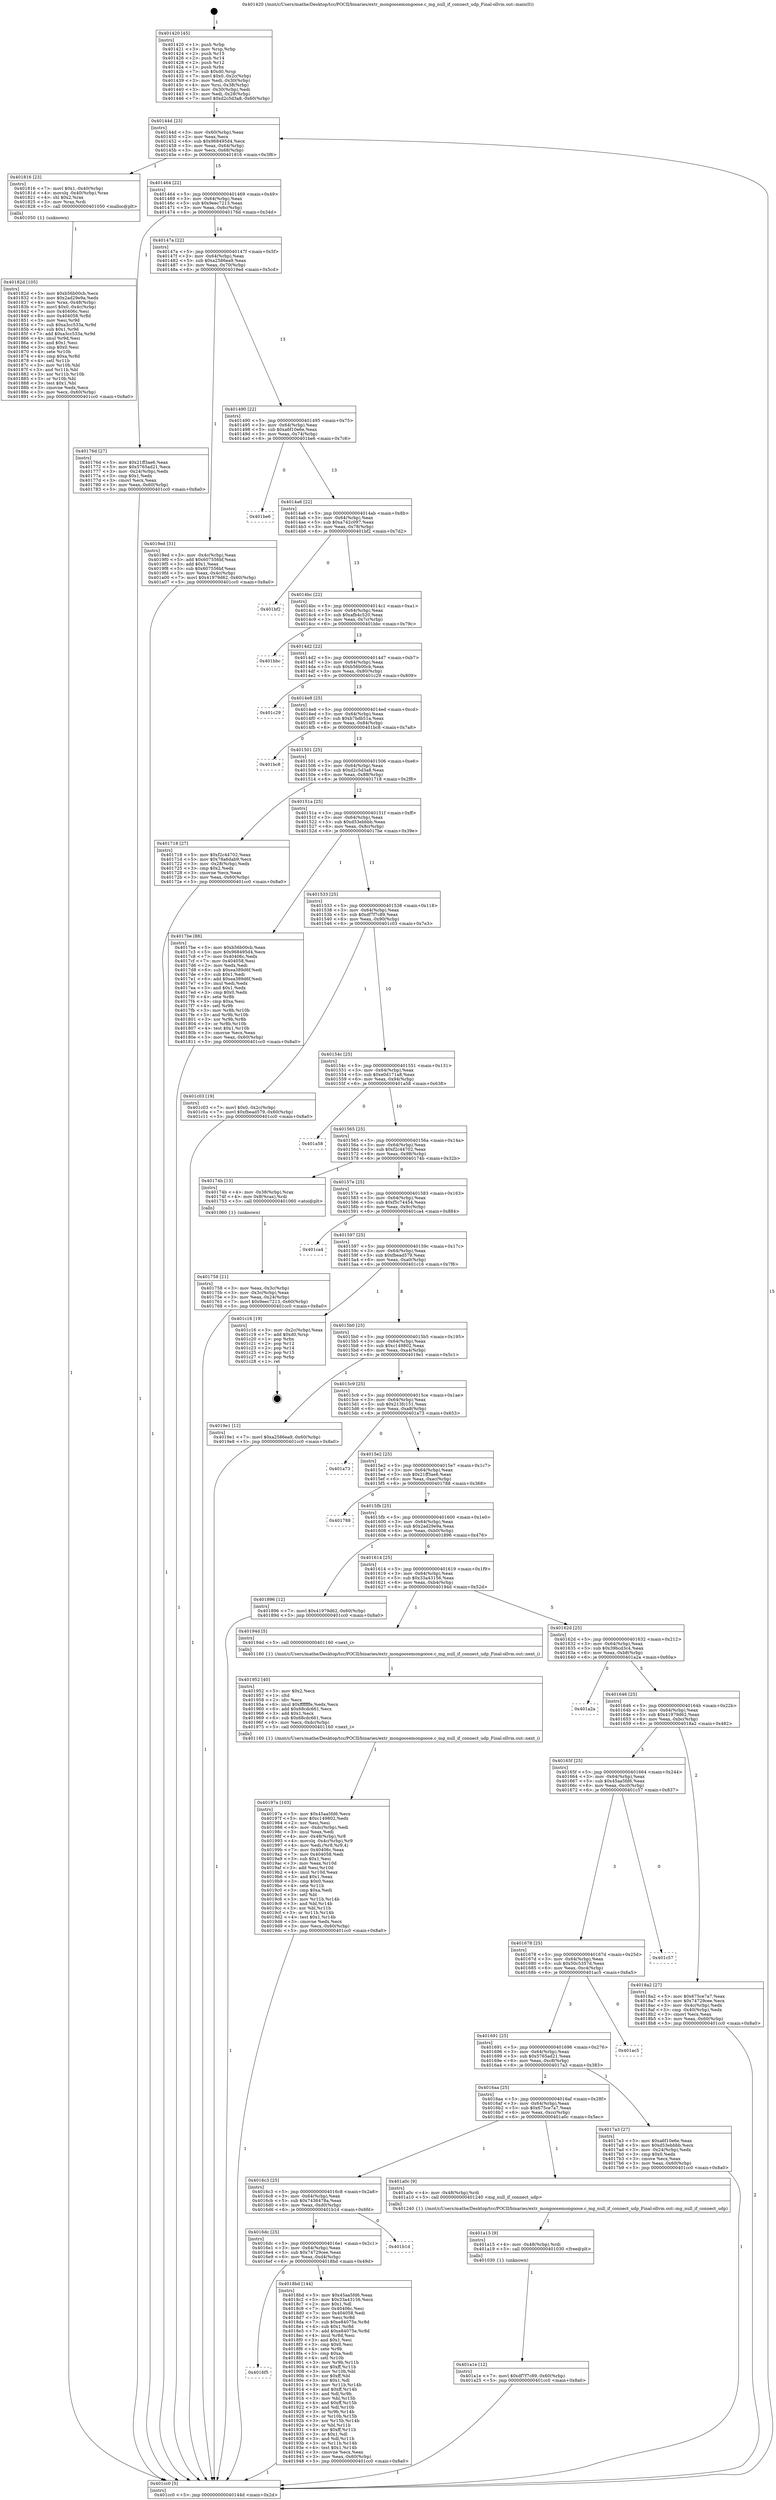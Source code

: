 digraph "0x401420" {
  label = "0x401420 (/mnt/c/Users/mathe/Desktop/tcc/POCII/binaries/extr_mongoosemongoose.c_mg_null_if_connect_udp_Final-ollvm.out::main(0))"
  labelloc = "t"
  node[shape=record]

  Entry [label="",width=0.3,height=0.3,shape=circle,fillcolor=black,style=filled]
  "0x40144d" [label="{
     0x40144d [23]\l
     | [instrs]\l
     &nbsp;&nbsp;0x40144d \<+3\>: mov -0x60(%rbp),%eax\l
     &nbsp;&nbsp;0x401450 \<+2\>: mov %eax,%ecx\l
     &nbsp;&nbsp;0x401452 \<+6\>: sub $0x968495d4,%ecx\l
     &nbsp;&nbsp;0x401458 \<+3\>: mov %eax,-0x64(%rbp)\l
     &nbsp;&nbsp;0x40145b \<+3\>: mov %ecx,-0x68(%rbp)\l
     &nbsp;&nbsp;0x40145e \<+6\>: je 0000000000401816 \<main+0x3f6\>\l
  }"]
  "0x401816" [label="{
     0x401816 [23]\l
     | [instrs]\l
     &nbsp;&nbsp;0x401816 \<+7\>: movl $0x1,-0x40(%rbp)\l
     &nbsp;&nbsp;0x40181d \<+4\>: movslq -0x40(%rbp),%rax\l
     &nbsp;&nbsp;0x401821 \<+4\>: shl $0x2,%rax\l
     &nbsp;&nbsp;0x401825 \<+3\>: mov %rax,%rdi\l
     &nbsp;&nbsp;0x401828 \<+5\>: call 0000000000401050 \<malloc@plt\>\l
     | [calls]\l
     &nbsp;&nbsp;0x401050 \{1\} (unknown)\l
  }"]
  "0x401464" [label="{
     0x401464 [22]\l
     | [instrs]\l
     &nbsp;&nbsp;0x401464 \<+5\>: jmp 0000000000401469 \<main+0x49\>\l
     &nbsp;&nbsp;0x401469 \<+3\>: mov -0x64(%rbp),%eax\l
     &nbsp;&nbsp;0x40146c \<+5\>: sub $0x9eec7213,%eax\l
     &nbsp;&nbsp;0x401471 \<+3\>: mov %eax,-0x6c(%rbp)\l
     &nbsp;&nbsp;0x401474 \<+6\>: je 000000000040176d \<main+0x34d\>\l
  }"]
  Exit [label="",width=0.3,height=0.3,shape=circle,fillcolor=black,style=filled,peripheries=2]
  "0x40176d" [label="{
     0x40176d [27]\l
     | [instrs]\l
     &nbsp;&nbsp;0x40176d \<+5\>: mov $0x21ff3ae6,%eax\l
     &nbsp;&nbsp;0x401772 \<+5\>: mov $0x5765ad21,%ecx\l
     &nbsp;&nbsp;0x401777 \<+3\>: mov -0x24(%rbp),%edx\l
     &nbsp;&nbsp;0x40177a \<+3\>: cmp $0x1,%edx\l
     &nbsp;&nbsp;0x40177d \<+3\>: cmovl %ecx,%eax\l
     &nbsp;&nbsp;0x401780 \<+3\>: mov %eax,-0x60(%rbp)\l
     &nbsp;&nbsp;0x401783 \<+5\>: jmp 0000000000401cc0 \<main+0x8a0\>\l
  }"]
  "0x40147a" [label="{
     0x40147a [22]\l
     | [instrs]\l
     &nbsp;&nbsp;0x40147a \<+5\>: jmp 000000000040147f \<main+0x5f\>\l
     &nbsp;&nbsp;0x40147f \<+3\>: mov -0x64(%rbp),%eax\l
     &nbsp;&nbsp;0x401482 \<+5\>: sub $0xa2586ea9,%eax\l
     &nbsp;&nbsp;0x401487 \<+3\>: mov %eax,-0x70(%rbp)\l
     &nbsp;&nbsp;0x40148a \<+6\>: je 00000000004019ed \<main+0x5cd\>\l
  }"]
  "0x401a1e" [label="{
     0x401a1e [12]\l
     | [instrs]\l
     &nbsp;&nbsp;0x401a1e \<+7\>: movl $0xdf7f7c89,-0x60(%rbp)\l
     &nbsp;&nbsp;0x401a25 \<+5\>: jmp 0000000000401cc0 \<main+0x8a0\>\l
  }"]
  "0x4019ed" [label="{
     0x4019ed [31]\l
     | [instrs]\l
     &nbsp;&nbsp;0x4019ed \<+3\>: mov -0x4c(%rbp),%eax\l
     &nbsp;&nbsp;0x4019f0 \<+5\>: add $0x607556bf,%eax\l
     &nbsp;&nbsp;0x4019f5 \<+3\>: add $0x1,%eax\l
     &nbsp;&nbsp;0x4019f8 \<+5\>: sub $0x607556bf,%eax\l
     &nbsp;&nbsp;0x4019fd \<+3\>: mov %eax,-0x4c(%rbp)\l
     &nbsp;&nbsp;0x401a00 \<+7\>: movl $0x41979d62,-0x60(%rbp)\l
     &nbsp;&nbsp;0x401a07 \<+5\>: jmp 0000000000401cc0 \<main+0x8a0\>\l
  }"]
  "0x401490" [label="{
     0x401490 [22]\l
     | [instrs]\l
     &nbsp;&nbsp;0x401490 \<+5\>: jmp 0000000000401495 \<main+0x75\>\l
     &nbsp;&nbsp;0x401495 \<+3\>: mov -0x64(%rbp),%eax\l
     &nbsp;&nbsp;0x401498 \<+5\>: sub $0xa6f10e6e,%eax\l
     &nbsp;&nbsp;0x40149d \<+3\>: mov %eax,-0x74(%rbp)\l
     &nbsp;&nbsp;0x4014a0 \<+6\>: je 0000000000401be6 \<main+0x7c6\>\l
  }"]
  "0x401a15" [label="{
     0x401a15 [9]\l
     | [instrs]\l
     &nbsp;&nbsp;0x401a15 \<+4\>: mov -0x48(%rbp),%rdi\l
     &nbsp;&nbsp;0x401a19 \<+5\>: call 0000000000401030 \<free@plt\>\l
     | [calls]\l
     &nbsp;&nbsp;0x401030 \{1\} (unknown)\l
  }"]
  "0x401be6" [label="{
     0x401be6\l
  }", style=dashed]
  "0x4014a6" [label="{
     0x4014a6 [22]\l
     | [instrs]\l
     &nbsp;&nbsp;0x4014a6 \<+5\>: jmp 00000000004014ab \<main+0x8b\>\l
     &nbsp;&nbsp;0x4014ab \<+3\>: mov -0x64(%rbp),%eax\l
     &nbsp;&nbsp;0x4014ae \<+5\>: sub $0xa742c097,%eax\l
     &nbsp;&nbsp;0x4014b3 \<+3\>: mov %eax,-0x78(%rbp)\l
     &nbsp;&nbsp;0x4014b6 \<+6\>: je 0000000000401bf2 \<main+0x7d2\>\l
  }"]
  "0x40197a" [label="{
     0x40197a [103]\l
     | [instrs]\l
     &nbsp;&nbsp;0x40197a \<+5\>: mov $0x45aa5fd6,%ecx\l
     &nbsp;&nbsp;0x40197f \<+5\>: mov $0xc149802,%edx\l
     &nbsp;&nbsp;0x401984 \<+2\>: xor %esi,%esi\l
     &nbsp;&nbsp;0x401986 \<+6\>: mov -0xdc(%rbp),%edi\l
     &nbsp;&nbsp;0x40198c \<+3\>: imul %eax,%edi\l
     &nbsp;&nbsp;0x40198f \<+4\>: mov -0x48(%rbp),%r8\l
     &nbsp;&nbsp;0x401993 \<+4\>: movslq -0x4c(%rbp),%r9\l
     &nbsp;&nbsp;0x401997 \<+4\>: mov %edi,(%r8,%r9,4)\l
     &nbsp;&nbsp;0x40199b \<+7\>: mov 0x40406c,%eax\l
     &nbsp;&nbsp;0x4019a2 \<+7\>: mov 0x404058,%edi\l
     &nbsp;&nbsp;0x4019a9 \<+3\>: sub $0x1,%esi\l
     &nbsp;&nbsp;0x4019ac \<+3\>: mov %eax,%r10d\l
     &nbsp;&nbsp;0x4019af \<+3\>: add %esi,%r10d\l
     &nbsp;&nbsp;0x4019b2 \<+4\>: imul %r10d,%eax\l
     &nbsp;&nbsp;0x4019b6 \<+3\>: and $0x1,%eax\l
     &nbsp;&nbsp;0x4019b9 \<+3\>: cmp $0x0,%eax\l
     &nbsp;&nbsp;0x4019bc \<+4\>: sete %r11b\l
     &nbsp;&nbsp;0x4019c0 \<+3\>: cmp $0xa,%edi\l
     &nbsp;&nbsp;0x4019c3 \<+3\>: setl %bl\l
     &nbsp;&nbsp;0x4019c6 \<+3\>: mov %r11b,%r14b\l
     &nbsp;&nbsp;0x4019c9 \<+3\>: and %bl,%r14b\l
     &nbsp;&nbsp;0x4019cc \<+3\>: xor %bl,%r11b\l
     &nbsp;&nbsp;0x4019cf \<+3\>: or %r11b,%r14b\l
     &nbsp;&nbsp;0x4019d2 \<+4\>: test $0x1,%r14b\l
     &nbsp;&nbsp;0x4019d6 \<+3\>: cmovne %edx,%ecx\l
     &nbsp;&nbsp;0x4019d9 \<+3\>: mov %ecx,-0x60(%rbp)\l
     &nbsp;&nbsp;0x4019dc \<+5\>: jmp 0000000000401cc0 \<main+0x8a0\>\l
  }"]
  "0x401bf2" [label="{
     0x401bf2\l
  }", style=dashed]
  "0x4014bc" [label="{
     0x4014bc [22]\l
     | [instrs]\l
     &nbsp;&nbsp;0x4014bc \<+5\>: jmp 00000000004014c1 \<main+0xa1\>\l
     &nbsp;&nbsp;0x4014c1 \<+3\>: mov -0x64(%rbp),%eax\l
     &nbsp;&nbsp;0x4014c4 \<+5\>: sub $0xafb4c520,%eax\l
     &nbsp;&nbsp;0x4014c9 \<+3\>: mov %eax,-0x7c(%rbp)\l
     &nbsp;&nbsp;0x4014cc \<+6\>: je 0000000000401bbc \<main+0x79c\>\l
  }"]
  "0x401952" [label="{
     0x401952 [40]\l
     | [instrs]\l
     &nbsp;&nbsp;0x401952 \<+5\>: mov $0x2,%ecx\l
     &nbsp;&nbsp;0x401957 \<+1\>: cltd\l
     &nbsp;&nbsp;0x401958 \<+2\>: idiv %ecx\l
     &nbsp;&nbsp;0x40195a \<+6\>: imul $0xfffffffe,%edx,%ecx\l
     &nbsp;&nbsp;0x401960 \<+6\>: add $0x68cdc661,%ecx\l
     &nbsp;&nbsp;0x401966 \<+3\>: add $0x1,%ecx\l
     &nbsp;&nbsp;0x401969 \<+6\>: sub $0x68cdc661,%ecx\l
     &nbsp;&nbsp;0x40196f \<+6\>: mov %ecx,-0xdc(%rbp)\l
     &nbsp;&nbsp;0x401975 \<+5\>: call 0000000000401160 \<next_i\>\l
     | [calls]\l
     &nbsp;&nbsp;0x401160 \{1\} (/mnt/c/Users/mathe/Desktop/tcc/POCII/binaries/extr_mongoosemongoose.c_mg_null_if_connect_udp_Final-ollvm.out::next_i)\l
  }"]
  "0x401bbc" [label="{
     0x401bbc\l
  }", style=dashed]
  "0x4014d2" [label="{
     0x4014d2 [22]\l
     | [instrs]\l
     &nbsp;&nbsp;0x4014d2 \<+5\>: jmp 00000000004014d7 \<main+0xb7\>\l
     &nbsp;&nbsp;0x4014d7 \<+3\>: mov -0x64(%rbp),%eax\l
     &nbsp;&nbsp;0x4014da \<+5\>: sub $0xb56b00cb,%eax\l
     &nbsp;&nbsp;0x4014df \<+3\>: mov %eax,-0x80(%rbp)\l
     &nbsp;&nbsp;0x4014e2 \<+6\>: je 0000000000401c29 \<main+0x809\>\l
  }"]
  "0x4016f5" [label="{
     0x4016f5\l
  }", style=dashed]
  "0x401c29" [label="{
     0x401c29\l
  }", style=dashed]
  "0x4014e8" [label="{
     0x4014e8 [25]\l
     | [instrs]\l
     &nbsp;&nbsp;0x4014e8 \<+5\>: jmp 00000000004014ed \<main+0xcd\>\l
     &nbsp;&nbsp;0x4014ed \<+3\>: mov -0x64(%rbp),%eax\l
     &nbsp;&nbsp;0x4014f0 \<+5\>: sub $0xb7bdb51a,%eax\l
     &nbsp;&nbsp;0x4014f5 \<+6\>: mov %eax,-0x84(%rbp)\l
     &nbsp;&nbsp;0x4014fb \<+6\>: je 0000000000401bc8 \<main+0x7a8\>\l
  }"]
  "0x4018bd" [label="{
     0x4018bd [144]\l
     | [instrs]\l
     &nbsp;&nbsp;0x4018bd \<+5\>: mov $0x45aa5fd6,%eax\l
     &nbsp;&nbsp;0x4018c2 \<+5\>: mov $0x33a43156,%ecx\l
     &nbsp;&nbsp;0x4018c7 \<+2\>: mov $0x1,%dl\l
     &nbsp;&nbsp;0x4018c9 \<+7\>: mov 0x40406c,%esi\l
     &nbsp;&nbsp;0x4018d0 \<+7\>: mov 0x404058,%edi\l
     &nbsp;&nbsp;0x4018d7 \<+3\>: mov %esi,%r8d\l
     &nbsp;&nbsp;0x4018da \<+7\>: sub $0xe84075e,%r8d\l
     &nbsp;&nbsp;0x4018e1 \<+4\>: sub $0x1,%r8d\l
     &nbsp;&nbsp;0x4018e5 \<+7\>: add $0xe84075e,%r8d\l
     &nbsp;&nbsp;0x4018ec \<+4\>: imul %r8d,%esi\l
     &nbsp;&nbsp;0x4018f0 \<+3\>: and $0x1,%esi\l
     &nbsp;&nbsp;0x4018f3 \<+3\>: cmp $0x0,%esi\l
     &nbsp;&nbsp;0x4018f6 \<+4\>: sete %r9b\l
     &nbsp;&nbsp;0x4018fa \<+3\>: cmp $0xa,%edi\l
     &nbsp;&nbsp;0x4018fd \<+4\>: setl %r10b\l
     &nbsp;&nbsp;0x401901 \<+3\>: mov %r9b,%r11b\l
     &nbsp;&nbsp;0x401904 \<+4\>: xor $0xff,%r11b\l
     &nbsp;&nbsp;0x401908 \<+3\>: mov %r10b,%bl\l
     &nbsp;&nbsp;0x40190b \<+3\>: xor $0xff,%bl\l
     &nbsp;&nbsp;0x40190e \<+3\>: xor $0x1,%dl\l
     &nbsp;&nbsp;0x401911 \<+3\>: mov %r11b,%r14b\l
     &nbsp;&nbsp;0x401914 \<+4\>: and $0xff,%r14b\l
     &nbsp;&nbsp;0x401918 \<+3\>: and %dl,%r9b\l
     &nbsp;&nbsp;0x40191b \<+3\>: mov %bl,%r15b\l
     &nbsp;&nbsp;0x40191e \<+4\>: and $0xff,%r15b\l
     &nbsp;&nbsp;0x401922 \<+3\>: and %dl,%r10b\l
     &nbsp;&nbsp;0x401925 \<+3\>: or %r9b,%r14b\l
     &nbsp;&nbsp;0x401928 \<+3\>: or %r10b,%r15b\l
     &nbsp;&nbsp;0x40192b \<+3\>: xor %r15b,%r14b\l
     &nbsp;&nbsp;0x40192e \<+3\>: or %bl,%r11b\l
     &nbsp;&nbsp;0x401931 \<+4\>: xor $0xff,%r11b\l
     &nbsp;&nbsp;0x401935 \<+3\>: or $0x1,%dl\l
     &nbsp;&nbsp;0x401938 \<+3\>: and %dl,%r11b\l
     &nbsp;&nbsp;0x40193b \<+3\>: or %r11b,%r14b\l
     &nbsp;&nbsp;0x40193e \<+4\>: test $0x1,%r14b\l
     &nbsp;&nbsp;0x401942 \<+3\>: cmovne %ecx,%eax\l
     &nbsp;&nbsp;0x401945 \<+3\>: mov %eax,-0x60(%rbp)\l
     &nbsp;&nbsp;0x401948 \<+5\>: jmp 0000000000401cc0 \<main+0x8a0\>\l
  }"]
  "0x401bc8" [label="{
     0x401bc8\l
  }", style=dashed]
  "0x401501" [label="{
     0x401501 [25]\l
     | [instrs]\l
     &nbsp;&nbsp;0x401501 \<+5\>: jmp 0000000000401506 \<main+0xe6\>\l
     &nbsp;&nbsp;0x401506 \<+3\>: mov -0x64(%rbp),%eax\l
     &nbsp;&nbsp;0x401509 \<+5\>: sub $0xd2c5d3a8,%eax\l
     &nbsp;&nbsp;0x40150e \<+6\>: mov %eax,-0x88(%rbp)\l
     &nbsp;&nbsp;0x401514 \<+6\>: je 0000000000401718 \<main+0x2f8\>\l
  }"]
  "0x4016dc" [label="{
     0x4016dc [25]\l
     | [instrs]\l
     &nbsp;&nbsp;0x4016dc \<+5\>: jmp 00000000004016e1 \<main+0x2c1\>\l
     &nbsp;&nbsp;0x4016e1 \<+3\>: mov -0x64(%rbp),%eax\l
     &nbsp;&nbsp;0x4016e4 \<+5\>: sub $0x74729cee,%eax\l
     &nbsp;&nbsp;0x4016e9 \<+6\>: mov %eax,-0xd4(%rbp)\l
     &nbsp;&nbsp;0x4016ef \<+6\>: je 00000000004018bd \<main+0x49d\>\l
  }"]
  "0x401718" [label="{
     0x401718 [27]\l
     | [instrs]\l
     &nbsp;&nbsp;0x401718 \<+5\>: mov $0xf2c44702,%eax\l
     &nbsp;&nbsp;0x40171d \<+5\>: mov $0x78a6dab9,%ecx\l
     &nbsp;&nbsp;0x401722 \<+3\>: mov -0x28(%rbp),%edx\l
     &nbsp;&nbsp;0x401725 \<+3\>: cmp $0x2,%edx\l
     &nbsp;&nbsp;0x401728 \<+3\>: cmovne %ecx,%eax\l
     &nbsp;&nbsp;0x40172b \<+3\>: mov %eax,-0x60(%rbp)\l
     &nbsp;&nbsp;0x40172e \<+5\>: jmp 0000000000401cc0 \<main+0x8a0\>\l
  }"]
  "0x40151a" [label="{
     0x40151a [25]\l
     | [instrs]\l
     &nbsp;&nbsp;0x40151a \<+5\>: jmp 000000000040151f \<main+0xff\>\l
     &nbsp;&nbsp;0x40151f \<+3\>: mov -0x64(%rbp),%eax\l
     &nbsp;&nbsp;0x401522 \<+5\>: sub $0xd53ebbbb,%eax\l
     &nbsp;&nbsp;0x401527 \<+6\>: mov %eax,-0x8c(%rbp)\l
     &nbsp;&nbsp;0x40152d \<+6\>: je 00000000004017be \<main+0x39e\>\l
  }"]
  "0x401cc0" [label="{
     0x401cc0 [5]\l
     | [instrs]\l
     &nbsp;&nbsp;0x401cc0 \<+5\>: jmp 000000000040144d \<main+0x2d\>\l
  }"]
  "0x401420" [label="{
     0x401420 [45]\l
     | [instrs]\l
     &nbsp;&nbsp;0x401420 \<+1\>: push %rbp\l
     &nbsp;&nbsp;0x401421 \<+3\>: mov %rsp,%rbp\l
     &nbsp;&nbsp;0x401424 \<+2\>: push %r15\l
     &nbsp;&nbsp;0x401426 \<+2\>: push %r14\l
     &nbsp;&nbsp;0x401428 \<+2\>: push %r12\l
     &nbsp;&nbsp;0x40142a \<+1\>: push %rbx\l
     &nbsp;&nbsp;0x40142b \<+7\>: sub $0xd0,%rsp\l
     &nbsp;&nbsp;0x401432 \<+7\>: movl $0x0,-0x2c(%rbp)\l
     &nbsp;&nbsp;0x401439 \<+3\>: mov %edi,-0x30(%rbp)\l
     &nbsp;&nbsp;0x40143c \<+4\>: mov %rsi,-0x38(%rbp)\l
     &nbsp;&nbsp;0x401440 \<+3\>: mov -0x30(%rbp),%edi\l
     &nbsp;&nbsp;0x401443 \<+3\>: mov %edi,-0x28(%rbp)\l
     &nbsp;&nbsp;0x401446 \<+7\>: movl $0xd2c5d3a8,-0x60(%rbp)\l
  }"]
  "0x401b1d" [label="{
     0x401b1d\l
  }", style=dashed]
  "0x4017be" [label="{
     0x4017be [88]\l
     | [instrs]\l
     &nbsp;&nbsp;0x4017be \<+5\>: mov $0xb56b00cb,%eax\l
     &nbsp;&nbsp;0x4017c3 \<+5\>: mov $0x968495d4,%ecx\l
     &nbsp;&nbsp;0x4017c8 \<+7\>: mov 0x40406c,%edx\l
     &nbsp;&nbsp;0x4017cf \<+7\>: mov 0x404058,%esi\l
     &nbsp;&nbsp;0x4017d6 \<+2\>: mov %edx,%edi\l
     &nbsp;&nbsp;0x4017d8 \<+6\>: sub $0xea389d6f,%edi\l
     &nbsp;&nbsp;0x4017de \<+3\>: sub $0x1,%edi\l
     &nbsp;&nbsp;0x4017e1 \<+6\>: add $0xea389d6f,%edi\l
     &nbsp;&nbsp;0x4017e7 \<+3\>: imul %edi,%edx\l
     &nbsp;&nbsp;0x4017ea \<+3\>: and $0x1,%edx\l
     &nbsp;&nbsp;0x4017ed \<+3\>: cmp $0x0,%edx\l
     &nbsp;&nbsp;0x4017f0 \<+4\>: sete %r8b\l
     &nbsp;&nbsp;0x4017f4 \<+3\>: cmp $0xa,%esi\l
     &nbsp;&nbsp;0x4017f7 \<+4\>: setl %r9b\l
     &nbsp;&nbsp;0x4017fb \<+3\>: mov %r8b,%r10b\l
     &nbsp;&nbsp;0x4017fe \<+3\>: and %r9b,%r10b\l
     &nbsp;&nbsp;0x401801 \<+3\>: xor %r9b,%r8b\l
     &nbsp;&nbsp;0x401804 \<+3\>: or %r8b,%r10b\l
     &nbsp;&nbsp;0x401807 \<+4\>: test $0x1,%r10b\l
     &nbsp;&nbsp;0x40180b \<+3\>: cmovne %ecx,%eax\l
     &nbsp;&nbsp;0x40180e \<+3\>: mov %eax,-0x60(%rbp)\l
     &nbsp;&nbsp;0x401811 \<+5\>: jmp 0000000000401cc0 \<main+0x8a0\>\l
  }"]
  "0x401533" [label="{
     0x401533 [25]\l
     | [instrs]\l
     &nbsp;&nbsp;0x401533 \<+5\>: jmp 0000000000401538 \<main+0x118\>\l
     &nbsp;&nbsp;0x401538 \<+3\>: mov -0x64(%rbp),%eax\l
     &nbsp;&nbsp;0x40153b \<+5\>: sub $0xdf7f7c89,%eax\l
     &nbsp;&nbsp;0x401540 \<+6\>: mov %eax,-0x90(%rbp)\l
     &nbsp;&nbsp;0x401546 \<+6\>: je 0000000000401c03 \<main+0x7e3\>\l
  }"]
  "0x4016c3" [label="{
     0x4016c3 [25]\l
     | [instrs]\l
     &nbsp;&nbsp;0x4016c3 \<+5\>: jmp 00000000004016c8 \<main+0x2a8\>\l
     &nbsp;&nbsp;0x4016c8 \<+3\>: mov -0x64(%rbp),%eax\l
     &nbsp;&nbsp;0x4016cb \<+5\>: sub $0x7436478a,%eax\l
     &nbsp;&nbsp;0x4016d0 \<+6\>: mov %eax,-0xd0(%rbp)\l
     &nbsp;&nbsp;0x4016d6 \<+6\>: je 0000000000401b1d \<main+0x6fd\>\l
  }"]
  "0x401c03" [label="{
     0x401c03 [19]\l
     | [instrs]\l
     &nbsp;&nbsp;0x401c03 \<+7\>: movl $0x0,-0x2c(%rbp)\l
     &nbsp;&nbsp;0x401c0a \<+7\>: movl $0xfbead579,-0x60(%rbp)\l
     &nbsp;&nbsp;0x401c11 \<+5\>: jmp 0000000000401cc0 \<main+0x8a0\>\l
  }"]
  "0x40154c" [label="{
     0x40154c [25]\l
     | [instrs]\l
     &nbsp;&nbsp;0x40154c \<+5\>: jmp 0000000000401551 \<main+0x131\>\l
     &nbsp;&nbsp;0x401551 \<+3\>: mov -0x64(%rbp),%eax\l
     &nbsp;&nbsp;0x401554 \<+5\>: sub $0xe0d171a8,%eax\l
     &nbsp;&nbsp;0x401559 \<+6\>: mov %eax,-0x94(%rbp)\l
     &nbsp;&nbsp;0x40155f \<+6\>: je 0000000000401a58 \<main+0x638\>\l
  }"]
  "0x401a0c" [label="{
     0x401a0c [9]\l
     | [instrs]\l
     &nbsp;&nbsp;0x401a0c \<+4\>: mov -0x48(%rbp),%rdi\l
     &nbsp;&nbsp;0x401a10 \<+5\>: call 0000000000401240 \<mg_null_if_connect_udp\>\l
     | [calls]\l
     &nbsp;&nbsp;0x401240 \{1\} (/mnt/c/Users/mathe/Desktop/tcc/POCII/binaries/extr_mongoosemongoose.c_mg_null_if_connect_udp_Final-ollvm.out::mg_null_if_connect_udp)\l
  }"]
  "0x401a58" [label="{
     0x401a58\l
  }", style=dashed]
  "0x401565" [label="{
     0x401565 [25]\l
     | [instrs]\l
     &nbsp;&nbsp;0x401565 \<+5\>: jmp 000000000040156a \<main+0x14a\>\l
     &nbsp;&nbsp;0x40156a \<+3\>: mov -0x64(%rbp),%eax\l
     &nbsp;&nbsp;0x40156d \<+5\>: sub $0xf2c44702,%eax\l
     &nbsp;&nbsp;0x401572 \<+6\>: mov %eax,-0x98(%rbp)\l
     &nbsp;&nbsp;0x401578 \<+6\>: je 000000000040174b \<main+0x32b\>\l
  }"]
  "0x40182d" [label="{
     0x40182d [105]\l
     | [instrs]\l
     &nbsp;&nbsp;0x40182d \<+5\>: mov $0xb56b00cb,%ecx\l
     &nbsp;&nbsp;0x401832 \<+5\>: mov $0x2ad29e9a,%edx\l
     &nbsp;&nbsp;0x401837 \<+4\>: mov %rax,-0x48(%rbp)\l
     &nbsp;&nbsp;0x40183b \<+7\>: movl $0x0,-0x4c(%rbp)\l
     &nbsp;&nbsp;0x401842 \<+7\>: mov 0x40406c,%esi\l
     &nbsp;&nbsp;0x401849 \<+8\>: mov 0x404058,%r8d\l
     &nbsp;&nbsp;0x401851 \<+3\>: mov %esi,%r9d\l
     &nbsp;&nbsp;0x401854 \<+7\>: sub $0xa3cc533a,%r9d\l
     &nbsp;&nbsp;0x40185b \<+4\>: sub $0x1,%r9d\l
     &nbsp;&nbsp;0x40185f \<+7\>: add $0xa3cc533a,%r9d\l
     &nbsp;&nbsp;0x401866 \<+4\>: imul %r9d,%esi\l
     &nbsp;&nbsp;0x40186a \<+3\>: and $0x1,%esi\l
     &nbsp;&nbsp;0x40186d \<+3\>: cmp $0x0,%esi\l
     &nbsp;&nbsp;0x401870 \<+4\>: sete %r10b\l
     &nbsp;&nbsp;0x401874 \<+4\>: cmp $0xa,%r8d\l
     &nbsp;&nbsp;0x401878 \<+4\>: setl %r11b\l
     &nbsp;&nbsp;0x40187c \<+3\>: mov %r10b,%bl\l
     &nbsp;&nbsp;0x40187f \<+3\>: and %r11b,%bl\l
     &nbsp;&nbsp;0x401882 \<+3\>: xor %r11b,%r10b\l
     &nbsp;&nbsp;0x401885 \<+3\>: or %r10b,%bl\l
     &nbsp;&nbsp;0x401888 \<+3\>: test $0x1,%bl\l
     &nbsp;&nbsp;0x40188b \<+3\>: cmovne %edx,%ecx\l
     &nbsp;&nbsp;0x40188e \<+3\>: mov %ecx,-0x60(%rbp)\l
     &nbsp;&nbsp;0x401891 \<+5\>: jmp 0000000000401cc0 \<main+0x8a0\>\l
  }"]
  "0x40174b" [label="{
     0x40174b [13]\l
     | [instrs]\l
     &nbsp;&nbsp;0x40174b \<+4\>: mov -0x38(%rbp),%rax\l
     &nbsp;&nbsp;0x40174f \<+4\>: mov 0x8(%rax),%rdi\l
     &nbsp;&nbsp;0x401753 \<+5\>: call 0000000000401060 \<atoi@plt\>\l
     | [calls]\l
     &nbsp;&nbsp;0x401060 \{1\} (unknown)\l
  }"]
  "0x40157e" [label="{
     0x40157e [25]\l
     | [instrs]\l
     &nbsp;&nbsp;0x40157e \<+5\>: jmp 0000000000401583 \<main+0x163\>\l
     &nbsp;&nbsp;0x401583 \<+3\>: mov -0x64(%rbp),%eax\l
     &nbsp;&nbsp;0x401586 \<+5\>: sub $0xf5c74454,%eax\l
     &nbsp;&nbsp;0x40158b \<+6\>: mov %eax,-0x9c(%rbp)\l
     &nbsp;&nbsp;0x401591 \<+6\>: je 0000000000401ca4 \<main+0x884\>\l
  }"]
  "0x401758" [label="{
     0x401758 [21]\l
     | [instrs]\l
     &nbsp;&nbsp;0x401758 \<+3\>: mov %eax,-0x3c(%rbp)\l
     &nbsp;&nbsp;0x40175b \<+3\>: mov -0x3c(%rbp),%eax\l
     &nbsp;&nbsp;0x40175e \<+3\>: mov %eax,-0x24(%rbp)\l
     &nbsp;&nbsp;0x401761 \<+7\>: movl $0x9eec7213,-0x60(%rbp)\l
     &nbsp;&nbsp;0x401768 \<+5\>: jmp 0000000000401cc0 \<main+0x8a0\>\l
  }"]
  "0x4016aa" [label="{
     0x4016aa [25]\l
     | [instrs]\l
     &nbsp;&nbsp;0x4016aa \<+5\>: jmp 00000000004016af \<main+0x28f\>\l
     &nbsp;&nbsp;0x4016af \<+3\>: mov -0x64(%rbp),%eax\l
     &nbsp;&nbsp;0x4016b2 \<+5\>: sub $0x675ce7a7,%eax\l
     &nbsp;&nbsp;0x4016b7 \<+6\>: mov %eax,-0xcc(%rbp)\l
     &nbsp;&nbsp;0x4016bd \<+6\>: je 0000000000401a0c \<main+0x5ec\>\l
  }"]
  "0x401ca4" [label="{
     0x401ca4\l
  }", style=dashed]
  "0x401597" [label="{
     0x401597 [25]\l
     | [instrs]\l
     &nbsp;&nbsp;0x401597 \<+5\>: jmp 000000000040159c \<main+0x17c\>\l
     &nbsp;&nbsp;0x40159c \<+3\>: mov -0x64(%rbp),%eax\l
     &nbsp;&nbsp;0x40159f \<+5\>: sub $0xfbead579,%eax\l
     &nbsp;&nbsp;0x4015a4 \<+6\>: mov %eax,-0xa0(%rbp)\l
     &nbsp;&nbsp;0x4015aa \<+6\>: je 0000000000401c16 \<main+0x7f6\>\l
  }"]
  "0x4017a3" [label="{
     0x4017a3 [27]\l
     | [instrs]\l
     &nbsp;&nbsp;0x4017a3 \<+5\>: mov $0xa6f10e6e,%eax\l
     &nbsp;&nbsp;0x4017a8 \<+5\>: mov $0xd53ebbbb,%ecx\l
     &nbsp;&nbsp;0x4017ad \<+3\>: mov -0x24(%rbp),%edx\l
     &nbsp;&nbsp;0x4017b0 \<+3\>: cmp $0x0,%edx\l
     &nbsp;&nbsp;0x4017b3 \<+3\>: cmove %ecx,%eax\l
     &nbsp;&nbsp;0x4017b6 \<+3\>: mov %eax,-0x60(%rbp)\l
     &nbsp;&nbsp;0x4017b9 \<+5\>: jmp 0000000000401cc0 \<main+0x8a0\>\l
  }"]
  "0x401c16" [label="{
     0x401c16 [19]\l
     | [instrs]\l
     &nbsp;&nbsp;0x401c16 \<+3\>: mov -0x2c(%rbp),%eax\l
     &nbsp;&nbsp;0x401c19 \<+7\>: add $0xd0,%rsp\l
     &nbsp;&nbsp;0x401c20 \<+1\>: pop %rbx\l
     &nbsp;&nbsp;0x401c21 \<+2\>: pop %r12\l
     &nbsp;&nbsp;0x401c23 \<+2\>: pop %r14\l
     &nbsp;&nbsp;0x401c25 \<+2\>: pop %r15\l
     &nbsp;&nbsp;0x401c27 \<+1\>: pop %rbp\l
     &nbsp;&nbsp;0x401c28 \<+1\>: ret\l
  }"]
  "0x4015b0" [label="{
     0x4015b0 [25]\l
     | [instrs]\l
     &nbsp;&nbsp;0x4015b0 \<+5\>: jmp 00000000004015b5 \<main+0x195\>\l
     &nbsp;&nbsp;0x4015b5 \<+3\>: mov -0x64(%rbp),%eax\l
     &nbsp;&nbsp;0x4015b8 \<+5\>: sub $0xc149802,%eax\l
     &nbsp;&nbsp;0x4015bd \<+6\>: mov %eax,-0xa4(%rbp)\l
     &nbsp;&nbsp;0x4015c3 \<+6\>: je 00000000004019e1 \<main+0x5c1\>\l
  }"]
  "0x401691" [label="{
     0x401691 [25]\l
     | [instrs]\l
     &nbsp;&nbsp;0x401691 \<+5\>: jmp 0000000000401696 \<main+0x276\>\l
     &nbsp;&nbsp;0x401696 \<+3\>: mov -0x64(%rbp),%eax\l
     &nbsp;&nbsp;0x401699 \<+5\>: sub $0x5765ad21,%eax\l
     &nbsp;&nbsp;0x40169e \<+6\>: mov %eax,-0xc8(%rbp)\l
     &nbsp;&nbsp;0x4016a4 \<+6\>: je 00000000004017a3 \<main+0x383\>\l
  }"]
  "0x4019e1" [label="{
     0x4019e1 [12]\l
     | [instrs]\l
     &nbsp;&nbsp;0x4019e1 \<+7\>: movl $0xa2586ea9,-0x60(%rbp)\l
     &nbsp;&nbsp;0x4019e8 \<+5\>: jmp 0000000000401cc0 \<main+0x8a0\>\l
  }"]
  "0x4015c9" [label="{
     0x4015c9 [25]\l
     | [instrs]\l
     &nbsp;&nbsp;0x4015c9 \<+5\>: jmp 00000000004015ce \<main+0x1ae\>\l
     &nbsp;&nbsp;0x4015ce \<+3\>: mov -0x64(%rbp),%eax\l
     &nbsp;&nbsp;0x4015d1 \<+5\>: sub $0x213fc151,%eax\l
     &nbsp;&nbsp;0x4015d6 \<+6\>: mov %eax,-0xa8(%rbp)\l
     &nbsp;&nbsp;0x4015dc \<+6\>: je 0000000000401a73 \<main+0x653\>\l
  }"]
  "0x401ac5" [label="{
     0x401ac5\l
  }", style=dashed]
  "0x401a73" [label="{
     0x401a73\l
  }", style=dashed]
  "0x4015e2" [label="{
     0x4015e2 [25]\l
     | [instrs]\l
     &nbsp;&nbsp;0x4015e2 \<+5\>: jmp 00000000004015e7 \<main+0x1c7\>\l
     &nbsp;&nbsp;0x4015e7 \<+3\>: mov -0x64(%rbp),%eax\l
     &nbsp;&nbsp;0x4015ea \<+5\>: sub $0x21ff3ae6,%eax\l
     &nbsp;&nbsp;0x4015ef \<+6\>: mov %eax,-0xac(%rbp)\l
     &nbsp;&nbsp;0x4015f5 \<+6\>: je 0000000000401788 \<main+0x368\>\l
  }"]
  "0x401678" [label="{
     0x401678 [25]\l
     | [instrs]\l
     &nbsp;&nbsp;0x401678 \<+5\>: jmp 000000000040167d \<main+0x25d\>\l
     &nbsp;&nbsp;0x40167d \<+3\>: mov -0x64(%rbp),%eax\l
     &nbsp;&nbsp;0x401680 \<+5\>: sub $0x50c5357d,%eax\l
     &nbsp;&nbsp;0x401685 \<+6\>: mov %eax,-0xc4(%rbp)\l
     &nbsp;&nbsp;0x40168b \<+6\>: je 0000000000401ac5 \<main+0x6a5\>\l
  }"]
  "0x401788" [label="{
     0x401788\l
  }", style=dashed]
  "0x4015fb" [label="{
     0x4015fb [25]\l
     | [instrs]\l
     &nbsp;&nbsp;0x4015fb \<+5\>: jmp 0000000000401600 \<main+0x1e0\>\l
     &nbsp;&nbsp;0x401600 \<+3\>: mov -0x64(%rbp),%eax\l
     &nbsp;&nbsp;0x401603 \<+5\>: sub $0x2ad29e9a,%eax\l
     &nbsp;&nbsp;0x401608 \<+6\>: mov %eax,-0xb0(%rbp)\l
     &nbsp;&nbsp;0x40160e \<+6\>: je 0000000000401896 \<main+0x476\>\l
  }"]
  "0x401c57" [label="{
     0x401c57\l
  }", style=dashed]
  "0x401896" [label="{
     0x401896 [12]\l
     | [instrs]\l
     &nbsp;&nbsp;0x401896 \<+7\>: movl $0x41979d62,-0x60(%rbp)\l
     &nbsp;&nbsp;0x40189d \<+5\>: jmp 0000000000401cc0 \<main+0x8a0\>\l
  }"]
  "0x401614" [label="{
     0x401614 [25]\l
     | [instrs]\l
     &nbsp;&nbsp;0x401614 \<+5\>: jmp 0000000000401619 \<main+0x1f9\>\l
     &nbsp;&nbsp;0x401619 \<+3\>: mov -0x64(%rbp),%eax\l
     &nbsp;&nbsp;0x40161c \<+5\>: sub $0x33a43156,%eax\l
     &nbsp;&nbsp;0x401621 \<+6\>: mov %eax,-0xb4(%rbp)\l
     &nbsp;&nbsp;0x401627 \<+6\>: je 000000000040194d \<main+0x52d\>\l
  }"]
  "0x40165f" [label="{
     0x40165f [25]\l
     | [instrs]\l
     &nbsp;&nbsp;0x40165f \<+5\>: jmp 0000000000401664 \<main+0x244\>\l
     &nbsp;&nbsp;0x401664 \<+3\>: mov -0x64(%rbp),%eax\l
     &nbsp;&nbsp;0x401667 \<+5\>: sub $0x45aa5fd6,%eax\l
     &nbsp;&nbsp;0x40166c \<+6\>: mov %eax,-0xc0(%rbp)\l
     &nbsp;&nbsp;0x401672 \<+6\>: je 0000000000401c57 \<main+0x837\>\l
  }"]
  "0x40194d" [label="{
     0x40194d [5]\l
     | [instrs]\l
     &nbsp;&nbsp;0x40194d \<+5\>: call 0000000000401160 \<next_i\>\l
     | [calls]\l
     &nbsp;&nbsp;0x401160 \{1\} (/mnt/c/Users/mathe/Desktop/tcc/POCII/binaries/extr_mongoosemongoose.c_mg_null_if_connect_udp_Final-ollvm.out::next_i)\l
  }"]
  "0x40162d" [label="{
     0x40162d [25]\l
     | [instrs]\l
     &nbsp;&nbsp;0x40162d \<+5\>: jmp 0000000000401632 \<main+0x212\>\l
     &nbsp;&nbsp;0x401632 \<+3\>: mov -0x64(%rbp),%eax\l
     &nbsp;&nbsp;0x401635 \<+5\>: sub $0x39bcd3c4,%eax\l
     &nbsp;&nbsp;0x40163a \<+6\>: mov %eax,-0xb8(%rbp)\l
     &nbsp;&nbsp;0x401640 \<+6\>: je 0000000000401a2a \<main+0x60a\>\l
  }"]
  "0x4018a2" [label="{
     0x4018a2 [27]\l
     | [instrs]\l
     &nbsp;&nbsp;0x4018a2 \<+5\>: mov $0x675ce7a7,%eax\l
     &nbsp;&nbsp;0x4018a7 \<+5\>: mov $0x74729cee,%ecx\l
     &nbsp;&nbsp;0x4018ac \<+3\>: mov -0x4c(%rbp),%edx\l
     &nbsp;&nbsp;0x4018af \<+3\>: cmp -0x40(%rbp),%edx\l
     &nbsp;&nbsp;0x4018b2 \<+3\>: cmovl %ecx,%eax\l
     &nbsp;&nbsp;0x4018b5 \<+3\>: mov %eax,-0x60(%rbp)\l
     &nbsp;&nbsp;0x4018b8 \<+5\>: jmp 0000000000401cc0 \<main+0x8a0\>\l
  }"]
  "0x401a2a" [label="{
     0x401a2a\l
  }", style=dashed]
  "0x401646" [label="{
     0x401646 [25]\l
     | [instrs]\l
     &nbsp;&nbsp;0x401646 \<+5\>: jmp 000000000040164b \<main+0x22b\>\l
     &nbsp;&nbsp;0x40164b \<+3\>: mov -0x64(%rbp),%eax\l
     &nbsp;&nbsp;0x40164e \<+5\>: sub $0x41979d62,%eax\l
     &nbsp;&nbsp;0x401653 \<+6\>: mov %eax,-0xbc(%rbp)\l
     &nbsp;&nbsp;0x401659 \<+6\>: je 00000000004018a2 \<main+0x482\>\l
  }"]
  Entry -> "0x401420" [label=" 1"]
  "0x40144d" -> "0x401816" [label=" 1"]
  "0x40144d" -> "0x401464" [label=" 15"]
  "0x401c16" -> Exit [label=" 1"]
  "0x401464" -> "0x40176d" [label=" 1"]
  "0x401464" -> "0x40147a" [label=" 14"]
  "0x401c03" -> "0x401cc0" [label=" 1"]
  "0x40147a" -> "0x4019ed" [label=" 1"]
  "0x40147a" -> "0x401490" [label=" 13"]
  "0x401a1e" -> "0x401cc0" [label=" 1"]
  "0x401490" -> "0x401be6" [label=" 0"]
  "0x401490" -> "0x4014a6" [label=" 13"]
  "0x401a15" -> "0x401a1e" [label=" 1"]
  "0x4014a6" -> "0x401bf2" [label=" 0"]
  "0x4014a6" -> "0x4014bc" [label=" 13"]
  "0x401a0c" -> "0x401a15" [label=" 1"]
  "0x4014bc" -> "0x401bbc" [label=" 0"]
  "0x4014bc" -> "0x4014d2" [label=" 13"]
  "0x4019ed" -> "0x401cc0" [label=" 1"]
  "0x4014d2" -> "0x401c29" [label=" 0"]
  "0x4014d2" -> "0x4014e8" [label=" 13"]
  "0x4019e1" -> "0x401cc0" [label=" 1"]
  "0x4014e8" -> "0x401bc8" [label=" 0"]
  "0x4014e8" -> "0x401501" [label=" 13"]
  "0x40197a" -> "0x401cc0" [label=" 1"]
  "0x401501" -> "0x401718" [label=" 1"]
  "0x401501" -> "0x40151a" [label=" 12"]
  "0x401718" -> "0x401cc0" [label=" 1"]
  "0x401420" -> "0x40144d" [label=" 1"]
  "0x401cc0" -> "0x40144d" [label=" 15"]
  "0x40194d" -> "0x401952" [label=" 1"]
  "0x40151a" -> "0x4017be" [label=" 1"]
  "0x40151a" -> "0x401533" [label=" 11"]
  "0x4018bd" -> "0x401cc0" [label=" 1"]
  "0x401533" -> "0x401c03" [label=" 1"]
  "0x401533" -> "0x40154c" [label=" 10"]
  "0x4016dc" -> "0x4018bd" [label=" 1"]
  "0x40154c" -> "0x401a58" [label=" 0"]
  "0x40154c" -> "0x401565" [label=" 10"]
  "0x401952" -> "0x40197a" [label=" 1"]
  "0x401565" -> "0x40174b" [label=" 1"]
  "0x401565" -> "0x40157e" [label=" 9"]
  "0x40174b" -> "0x401758" [label=" 1"]
  "0x401758" -> "0x401cc0" [label=" 1"]
  "0x40176d" -> "0x401cc0" [label=" 1"]
  "0x4016c3" -> "0x401b1d" [label=" 0"]
  "0x40157e" -> "0x401ca4" [label=" 0"]
  "0x40157e" -> "0x401597" [label=" 9"]
  "0x4016dc" -> "0x4016f5" [label=" 0"]
  "0x401597" -> "0x401c16" [label=" 1"]
  "0x401597" -> "0x4015b0" [label=" 8"]
  "0x4016aa" -> "0x4016c3" [label=" 1"]
  "0x4015b0" -> "0x4019e1" [label=" 1"]
  "0x4015b0" -> "0x4015c9" [label=" 7"]
  "0x4016c3" -> "0x4016dc" [label=" 1"]
  "0x4015c9" -> "0x401a73" [label=" 0"]
  "0x4015c9" -> "0x4015e2" [label=" 7"]
  "0x4018a2" -> "0x401cc0" [label=" 2"]
  "0x4015e2" -> "0x401788" [label=" 0"]
  "0x4015e2" -> "0x4015fb" [label=" 7"]
  "0x40182d" -> "0x401cc0" [label=" 1"]
  "0x4015fb" -> "0x401896" [label=" 1"]
  "0x4015fb" -> "0x401614" [label=" 6"]
  "0x401816" -> "0x40182d" [label=" 1"]
  "0x401614" -> "0x40194d" [label=" 1"]
  "0x401614" -> "0x40162d" [label=" 5"]
  "0x4017a3" -> "0x401cc0" [label=" 1"]
  "0x40162d" -> "0x401a2a" [label=" 0"]
  "0x40162d" -> "0x401646" [label=" 5"]
  "0x401691" -> "0x4016aa" [label=" 2"]
  "0x401646" -> "0x4018a2" [label=" 2"]
  "0x401646" -> "0x40165f" [label=" 3"]
  "0x4017be" -> "0x401cc0" [label=" 1"]
  "0x40165f" -> "0x401c57" [label=" 0"]
  "0x40165f" -> "0x401678" [label=" 3"]
  "0x401896" -> "0x401cc0" [label=" 1"]
  "0x401678" -> "0x401ac5" [label=" 0"]
  "0x401678" -> "0x401691" [label=" 3"]
  "0x4016aa" -> "0x401a0c" [label=" 1"]
  "0x401691" -> "0x4017a3" [label=" 1"]
}
